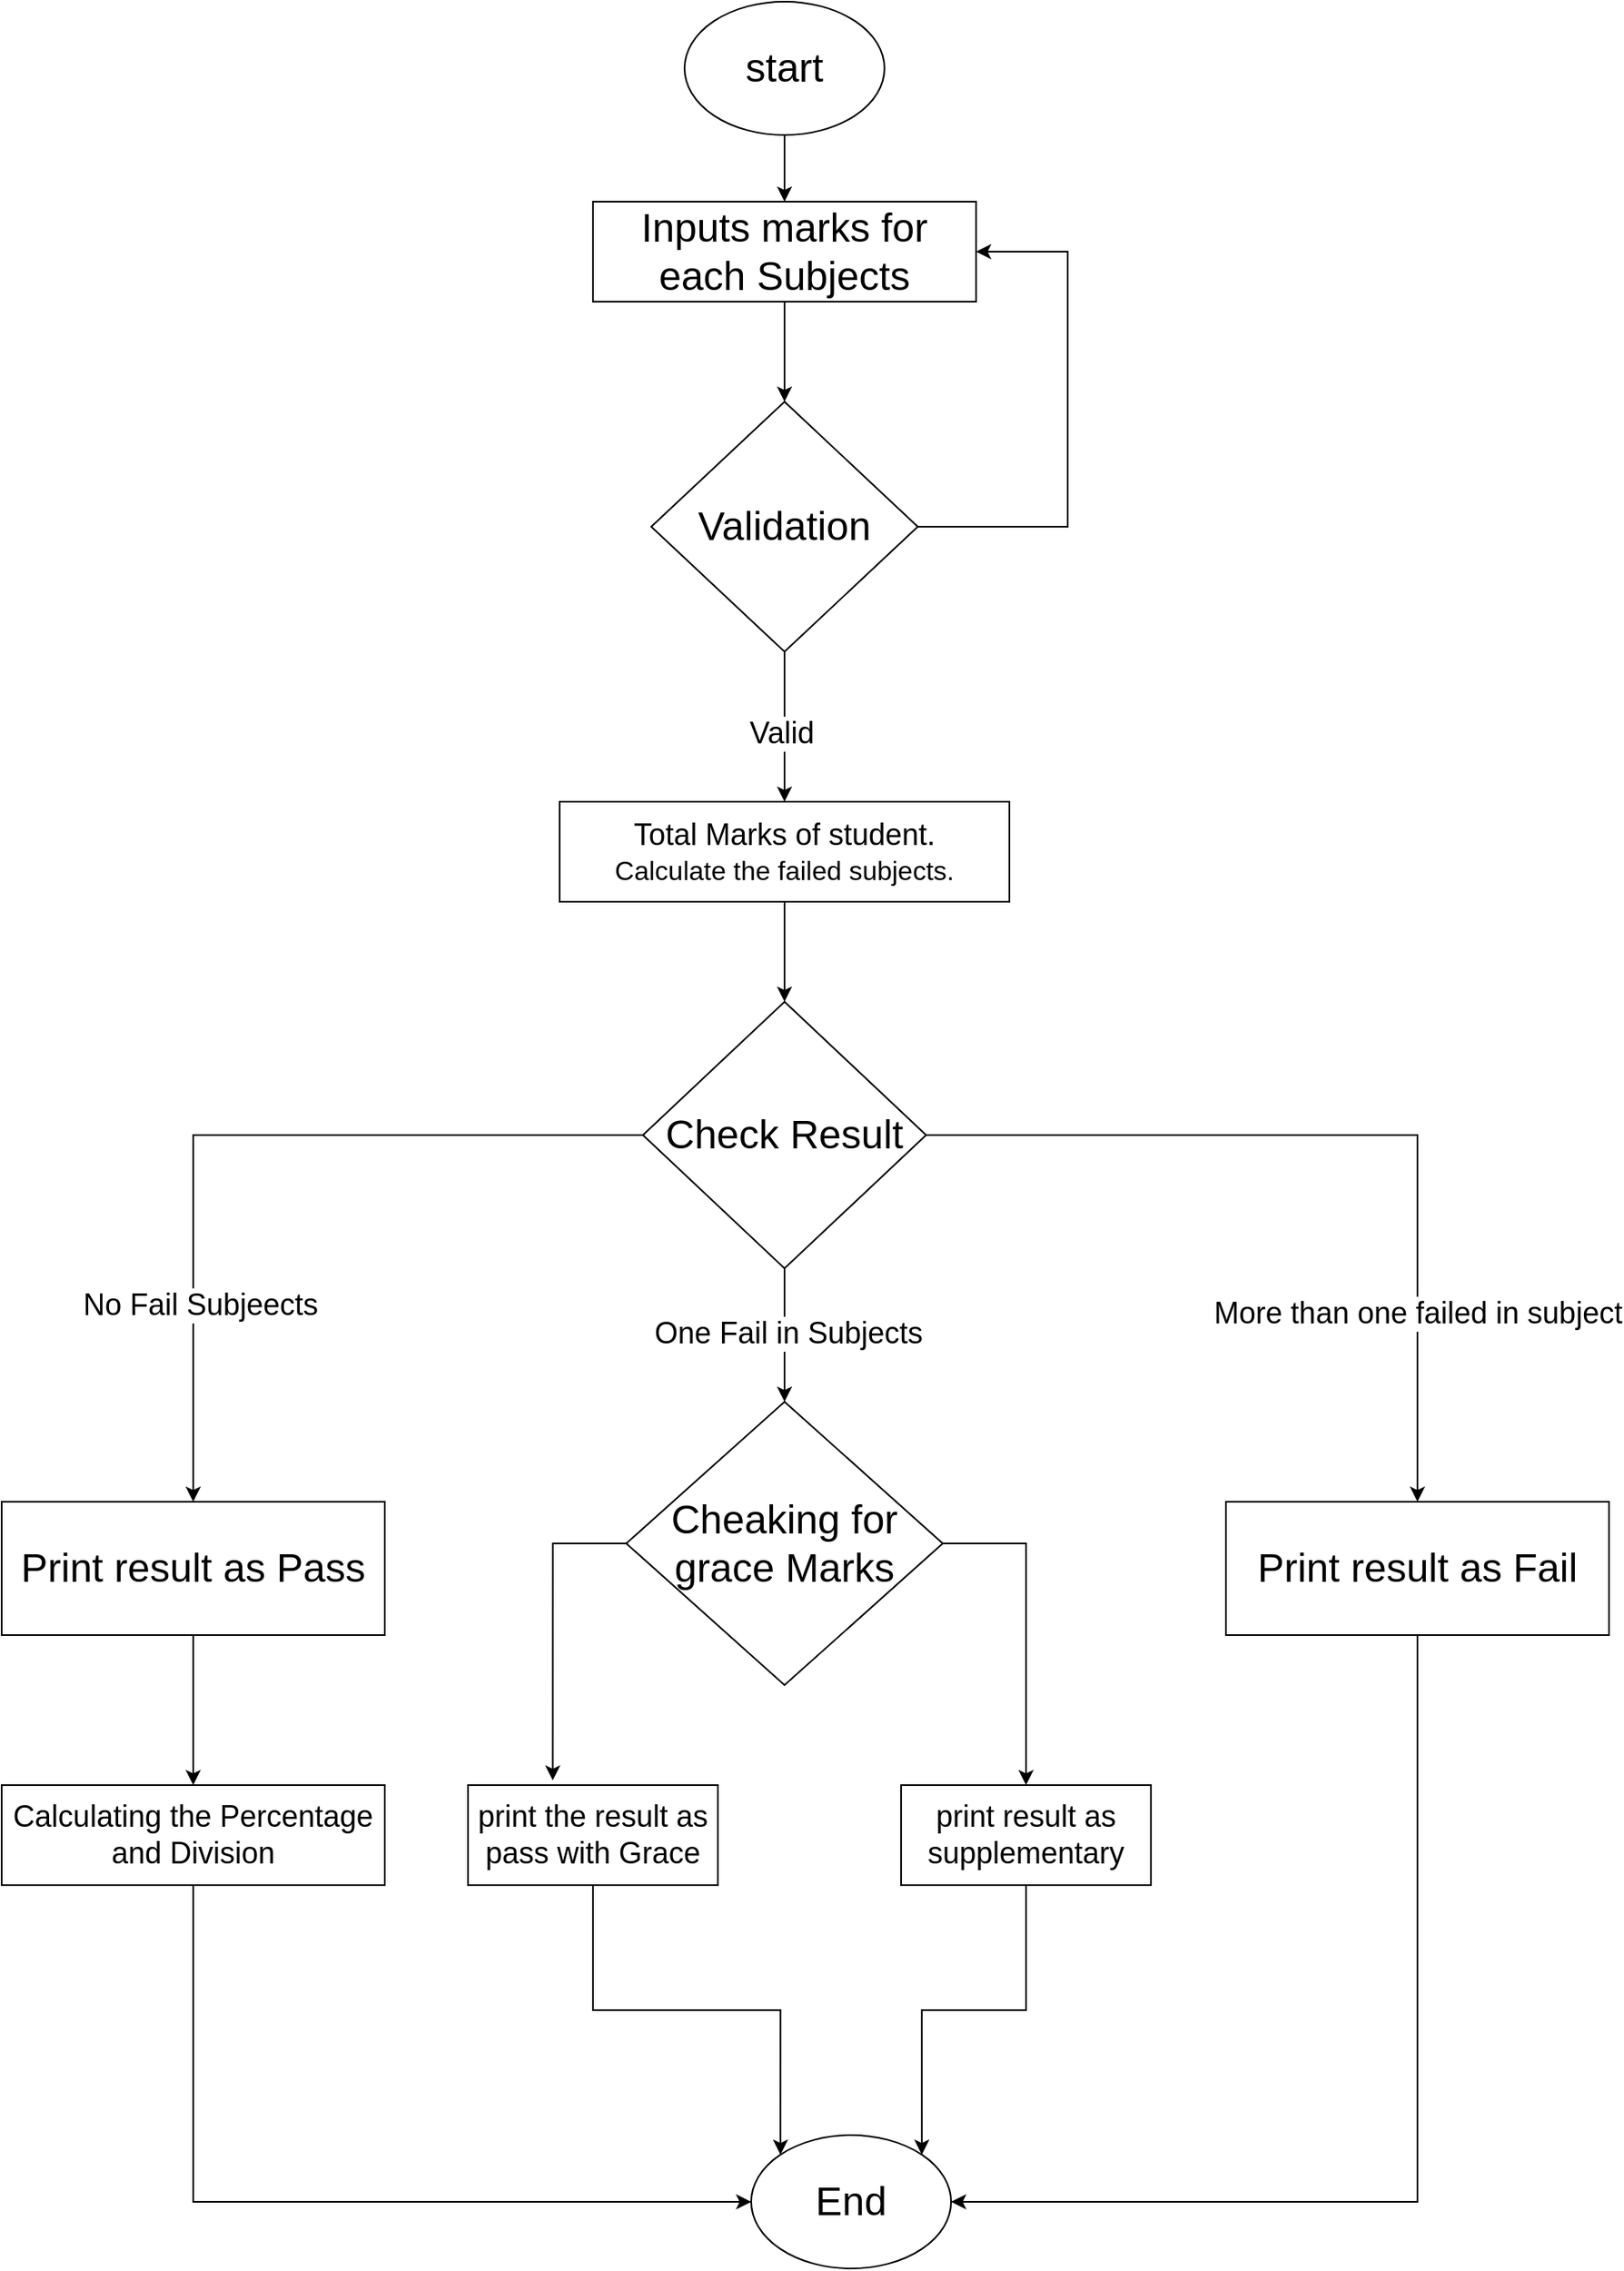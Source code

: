 <mxfile version="24.7.10">
  <diagram name="Page-1" id="3hVJhsVG7dCaKuXtZg8c">
    <mxGraphModel dx="2580" dy="1044" grid="1" gridSize="10" guides="1" tooltips="1" connect="1" arrows="1" fold="1" page="1" pageScale="1" pageWidth="1400" pageHeight="850" math="0" shadow="0">
      <root>
        <mxCell id="0" />
        <mxCell id="1" parent="0" />
        <mxCell id="kr1hZEKx9nepapMAvcio-3" style="edgeStyle=orthogonalEdgeStyle;rounded=0;orthogonalLoop=1;jettySize=auto;html=1;exitX=0.5;exitY=1;exitDx=0;exitDy=0;entryX=0.5;entryY=0;entryDx=0;entryDy=0;" edge="1" parent="1" source="kr1hZEKx9nepapMAvcio-1" target="kr1hZEKx9nepapMAvcio-2">
          <mxGeometry relative="1" as="geometry" />
        </mxCell>
        <mxCell id="kr1hZEKx9nepapMAvcio-1" value="&lt;font style=&quot;font-size: 24px;&quot;&gt;start&lt;/font&gt;" style="ellipse;whiteSpace=wrap;html=1;" vertex="1" parent="1">
          <mxGeometry x="600" y="40" width="120" height="80" as="geometry" />
        </mxCell>
        <mxCell id="kr1hZEKx9nepapMAvcio-5" style="edgeStyle=orthogonalEdgeStyle;rounded=0;orthogonalLoop=1;jettySize=auto;html=1;exitX=0.5;exitY=1;exitDx=0;exitDy=0;entryX=0.5;entryY=0;entryDx=0;entryDy=0;" edge="1" parent="1" source="kr1hZEKx9nepapMAvcio-2" target="kr1hZEKx9nepapMAvcio-4">
          <mxGeometry relative="1" as="geometry" />
        </mxCell>
        <mxCell id="kr1hZEKx9nepapMAvcio-2" value="&lt;font style=&quot;font-size: 24px;&quot;&gt;Inputs marks for each Subjects&lt;/font&gt;" style="rounded=0;whiteSpace=wrap;html=1;" vertex="1" parent="1">
          <mxGeometry x="545" y="160" width="230" height="60" as="geometry" />
        </mxCell>
        <mxCell id="kr1hZEKx9nepapMAvcio-6" style="edgeStyle=orthogonalEdgeStyle;rounded=0;orthogonalLoop=1;jettySize=auto;html=1;entryX=1;entryY=0.5;entryDx=0;entryDy=0;" edge="1" parent="1" source="kr1hZEKx9nepapMAvcio-4" target="kr1hZEKx9nepapMAvcio-2">
          <mxGeometry relative="1" as="geometry">
            <Array as="points">
              <mxPoint x="830" y="355" />
              <mxPoint x="830" y="190" />
            </Array>
          </mxGeometry>
        </mxCell>
        <mxCell id="kr1hZEKx9nepapMAvcio-8" style="edgeStyle=orthogonalEdgeStyle;rounded=0;orthogonalLoop=1;jettySize=auto;html=1;exitX=0.5;exitY=1;exitDx=0;exitDy=0;entryX=0.5;entryY=0;entryDx=0;entryDy=0;" edge="1" parent="1" source="kr1hZEKx9nepapMAvcio-4" target="kr1hZEKx9nepapMAvcio-7">
          <mxGeometry relative="1" as="geometry" />
        </mxCell>
        <mxCell id="kr1hZEKx9nepapMAvcio-9" value="&lt;font style=&quot;font-size: 18px;&quot;&gt;Valid&lt;/font&gt;" style="edgeLabel;html=1;align=center;verticalAlign=middle;resizable=0;points=[];" vertex="1" connectable="0" parent="kr1hZEKx9nepapMAvcio-8">
          <mxGeometry x="0.084" y="-2" relative="1" as="geometry">
            <mxPoint as="offset" />
          </mxGeometry>
        </mxCell>
        <mxCell id="kr1hZEKx9nepapMAvcio-4" value="&lt;font style=&quot;font-size: 24px;&quot;&gt;Validation&lt;/font&gt;" style="rhombus;whiteSpace=wrap;html=1;" vertex="1" parent="1">
          <mxGeometry x="580" y="280" width="160" height="150" as="geometry" />
        </mxCell>
        <mxCell id="kr1hZEKx9nepapMAvcio-11" style="edgeStyle=orthogonalEdgeStyle;rounded=0;orthogonalLoop=1;jettySize=auto;html=1;exitX=0.5;exitY=1;exitDx=0;exitDy=0;entryX=0.5;entryY=0;entryDx=0;entryDy=0;" edge="1" parent="1" source="kr1hZEKx9nepapMAvcio-7" target="kr1hZEKx9nepapMAvcio-10">
          <mxGeometry relative="1" as="geometry" />
        </mxCell>
        <mxCell id="kr1hZEKx9nepapMAvcio-7" value="&lt;font style=&quot;font-size: 18px;&quot;&gt;Total Marks of student.&lt;/font&gt;&lt;div&gt;&lt;font size=&quot;3&quot;&gt;Calculate the failed subjects.&lt;/font&gt;&lt;/div&gt;" style="rounded=0;whiteSpace=wrap;html=1;" vertex="1" parent="1">
          <mxGeometry x="525" y="520" width="270" height="60" as="geometry" />
        </mxCell>
        <mxCell id="kr1hZEKx9nepapMAvcio-13" style="edgeStyle=orthogonalEdgeStyle;rounded=0;orthogonalLoop=1;jettySize=auto;html=1;exitX=0.5;exitY=1;exitDx=0;exitDy=0;entryX=0.5;entryY=0;entryDx=0;entryDy=0;" edge="1" parent="1" source="kr1hZEKx9nepapMAvcio-10" target="kr1hZEKx9nepapMAvcio-12">
          <mxGeometry relative="1" as="geometry" />
        </mxCell>
        <mxCell id="kr1hZEKx9nepapMAvcio-14" value="&lt;font style=&quot;font-size: 18px;&quot;&gt;One Fail in Subjects&lt;/font&gt;" style="edgeLabel;html=1;align=center;verticalAlign=middle;resizable=0;points=[];" vertex="1" connectable="0" parent="kr1hZEKx9nepapMAvcio-13">
          <mxGeometry x="-0.057" y="2" relative="1" as="geometry">
            <mxPoint y="1" as="offset" />
          </mxGeometry>
        </mxCell>
        <mxCell id="kr1hZEKx9nepapMAvcio-16" style="edgeStyle=orthogonalEdgeStyle;rounded=0;orthogonalLoop=1;jettySize=auto;html=1;entryX=0.5;entryY=0;entryDx=0;entryDy=0;" edge="1" parent="1" source="kr1hZEKx9nepapMAvcio-10" target="kr1hZEKx9nepapMAvcio-15">
          <mxGeometry relative="1" as="geometry" />
        </mxCell>
        <mxCell id="kr1hZEKx9nepapMAvcio-19" value="&lt;font style=&quot;font-size: 18px;&quot;&gt;No Fail Subjeects&lt;/font&gt;" style="edgeLabel;html=1;align=center;verticalAlign=middle;resizable=0;points=[];" vertex="1" connectable="0" parent="kr1hZEKx9nepapMAvcio-16">
          <mxGeometry x="0.516" y="4" relative="1" as="geometry">
            <mxPoint as="offset" />
          </mxGeometry>
        </mxCell>
        <mxCell id="kr1hZEKx9nepapMAvcio-18" style="edgeStyle=orthogonalEdgeStyle;rounded=0;orthogonalLoop=1;jettySize=auto;html=1;entryX=0.5;entryY=0;entryDx=0;entryDy=0;" edge="1" parent="1" source="kr1hZEKx9nepapMAvcio-10" target="kr1hZEKx9nepapMAvcio-17">
          <mxGeometry relative="1" as="geometry" />
        </mxCell>
        <mxCell id="kr1hZEKx9nepapMAvcio-20" value="&lt;font style=&quot;font-size: 18px;&quot;&gt;More than one failed in subject&lt;/font&gt;" style="edgeLabel;html=1;align=center;verticalAlign=middle;resizable=0;points=[];" vertex="1" connectable="0" parent="kr1hZEKx9nepapMAvcio-18">
          <mxGeometry x="0.556" relative="1" as="geometry">
            <mxPoint y="1" as="offset" />
          </mxGeometry>
        </mxCell>
        <mxCell id="kr1hZEKx9nepapMAvcio-10" value="&lt;font style=&quot;font-size: 24px;&quot;&gt;Check Result&lt;/font&gt;" style="rhombus;whiteSpace=wrap;html=1;" vertex="1" parent="1">
          <mxGeometry x="575" y="640" width="170" height="160" as="geometry" />
        </mxCell>
        <mxCell id="kr1hZEKx9nepapMAvcio-26" style="edgeStyle=orthogonalEdgeStyle;rounded=0;orthogonalLoop=1;jettySize=auto;html=1;exitX=1;exitY=0.5;exitDx=0;exitDy=0;" edge="1" parent="1" source="kr1hZEKx9nepapMAvcio-12" target="kr1hZEKx9nepapMAvcio-24">
          <mxGeometry relative="1" as="geometry" />
        </mxCell>
        <mxCell id="kr1hZEKx9nepapMAvcio-12" value="&lt;font style=&quot;font-size: 24px;&quot;&gt;Cheaking for grace Marks&lt;/font&gt;" style="rhombus;whiteSpace=wrap;html=1;" vertex="1" parent="1">
          <mxGeometry x="565" y="880" width="190" height="170" as="geometry" />
        </mxCell>
        <mxCell id="kr1hZEKx9nepapMAvcio-22" style="edgeStyle=orthogonalEdgeStyle;rounded=0;orthogonalLoop=1;jettySize=auto;html=1;exitX=0.5;exitY=1;exitDx=0;exitDy=0;entryX=0.5;entryY=0;entryDx=0;entryDy=0;" edge="1" parent="1" source="kr1hZEKx9nepapMAvcio-15" target="kr1hZEKx9nepapMAvcio-21">
          <mxGeometry relative="1" as="geometry" />
        </mxCell>
        <mxCell id="kr1hZEKx9nepapMAvcio-15" value="&lt;font style=&quot;font-size: 24px;&quot;&gt;Print result as Pass&lt;/font&gt;" style="rounded=0;whiteSpace=wrap;html=1;" vertex="1" parent="1">
          <mxGeometry x="190" y="940" width="230" height="80" as="geometry" />
        </mxCell>
        <mxCell id="kr1hZEKx9nepapMAvcio-31" style="edgeStyle=orthogonalEdgeStyle;rounded=0;orthogonalLoop=1;jettySize=auto;html=1;exitX=0.5;exitY=1;exitDx=0;exitDy=0;entryX=1;entryY=0.5;entryDx=0;entryDy=0;" edge="1" parent="1" source="kr1hZEKx9nepapMAvcio-17" target="kr1hZEKx9nepapMAvcio-27">
          <mxGeometry relative="1" as="geometry" />
        </mxCell>
        <mxCell id="kr1hZEKx9nepapMAvcio-17" value="&lt;font style=&quot;font-size: 24px;&quot;&gt;Print result as Fail&lt;/font&gt;" style="rounded=0;whiteSpace=wrap;html=1;" vertex="1" parent="1">
          <mxGeometry x="925" y="940" width="230" height="80" as="geometry" />
        </mxCell>
        <mxCell id="kr1hZEKx9nepapMAvcio-28" style="edgeStyle=orthogonalEdgeStyle;rounded=0;orthogonalLoop=1;jettySize=auto;html=1;exitX=0.5;exitY=1;exitDx=0;exitDy=0;entryX=0;entryY=0.5;entryDx=0;entryDy=0;" edge="1" parent="1" source="kr1hZEKx9nepapMAvcio-21" target="kr1hZEKx9nepapMAvcio-27">
          <mxGeometry relative="1" as="geometry">
            <mxPoint x="630" y="1430" as="targetPoint" />
          </mxGeometry>
        </mxCell>
        <mxCell id="kr1hZEKx9nepapMAvcio-21" value="&lt;font style=&quot;font-size: 18px;&quot;&gt;Calculating the Percentage and Division&lt;/font&gt;" style="rounded=0;whiteSpace=wrap;html=1;" vertex="1" parent="1">
          <mxGeometry x="190" y="1110" width="230" height="60" as="geometry" />
        </mxCell>
        <mxCell id="kr1hZEKx9nepapMAvcio-29" style="edgeStyle=orthogonalEdgeStyle;rounded=0;orthogonalLoop=1;jettySize=auto;html=1;exitX=0.5;exitY=1;exitDx=0;exitDy=0;entryX=0;entryY=0;entryDx=0;entryDy=0;" edge="1" parent="1" source="kr1hZEKx9nepapMAvcio-23" target="kr1hZEKx9nepapMAvcio-27">
          <mxGeometry relative="1" as="geometry" />
        </mxCell>
        <mxCell id="kr1hZEKx9nepapMAvcio-23" value="&lt;font style=&quot;font-size: 18px;&quot;&gt;print the result as pass with Grace&lt;/font&gt;" style="rounded=0;whiteSpace=wrap;html=1;" vertex="1" parent="1">
          <mxGeometry x="470" y="1110" width="150" height="60" as="geometry" />
        </mxCell>
        <mxCell id="kr1hZEKx9nepapMAvcio-33" style="edgeStyle=orthogonalEdgeStyle;rounded=0;orthogonalLoop=1;jettySize=auto;html=1;exitX=0.5;exitY=1;exitDx=0;exitDy=0;entryX=1;entryY=0;entryDx=0;entryDy=0;" edge="1" parent="1" source="kr1hZEKx9nepapMAvcio-24" target="kr1hZEKx9nepapMAvcio-27">
          <mxGeometry relative="1" as="geometry" />
        </mxCell>
        <mxCell id="kr1hZEKx9nepapMAvcio-24" value="&lt;font style=&quot;font-size: 18px;&quot;&gt;print result as supplementary&lt;/font&gt;" style="rounded=0;whiteSpace=wrap;html=1;" vertex="1" parent="1">
          <mxGeometry x="730" y="1110" width="150" height="60" as="geometry" />
        </mxCell>
        <mxCell id="kr1hZEKx9nepapMAvcio-25" style="edgeStyle=orthogonalEdgeStyle;rounded=0;orthogonalLoop=1;jettySize=auto;html=1;exitX=0;exitY=0.5;exitDx=0;exitDy=0;entryX=0.339;entryY=-0.047;entryDx=0;entryDy=0;entryPerimeter=0;" edge="1" parent="1" source="kr1hZEKx9nepapMAvcio-12" target="kr1hZEKx9nepapMAvcio-23">
          <mxGeometry relative="1" as="geometry" />
        </mxCell>
        <mxCell id="kr1hZEKx9nepapMAvcio-27" value="&lt;font style=&quot;font-size: 24px;&quot;&gt;End&lt;/font&gt;" style="ellipse;whiteSpace=wrap;html=1;" vertex="1" parent="1">
          <mxGeometry x="640" y="1320" width="120" height="80" as="geometry" />
        </mxCell>
      </root>
    </mxGraphModel>
  </diagram>
</mxfile>
